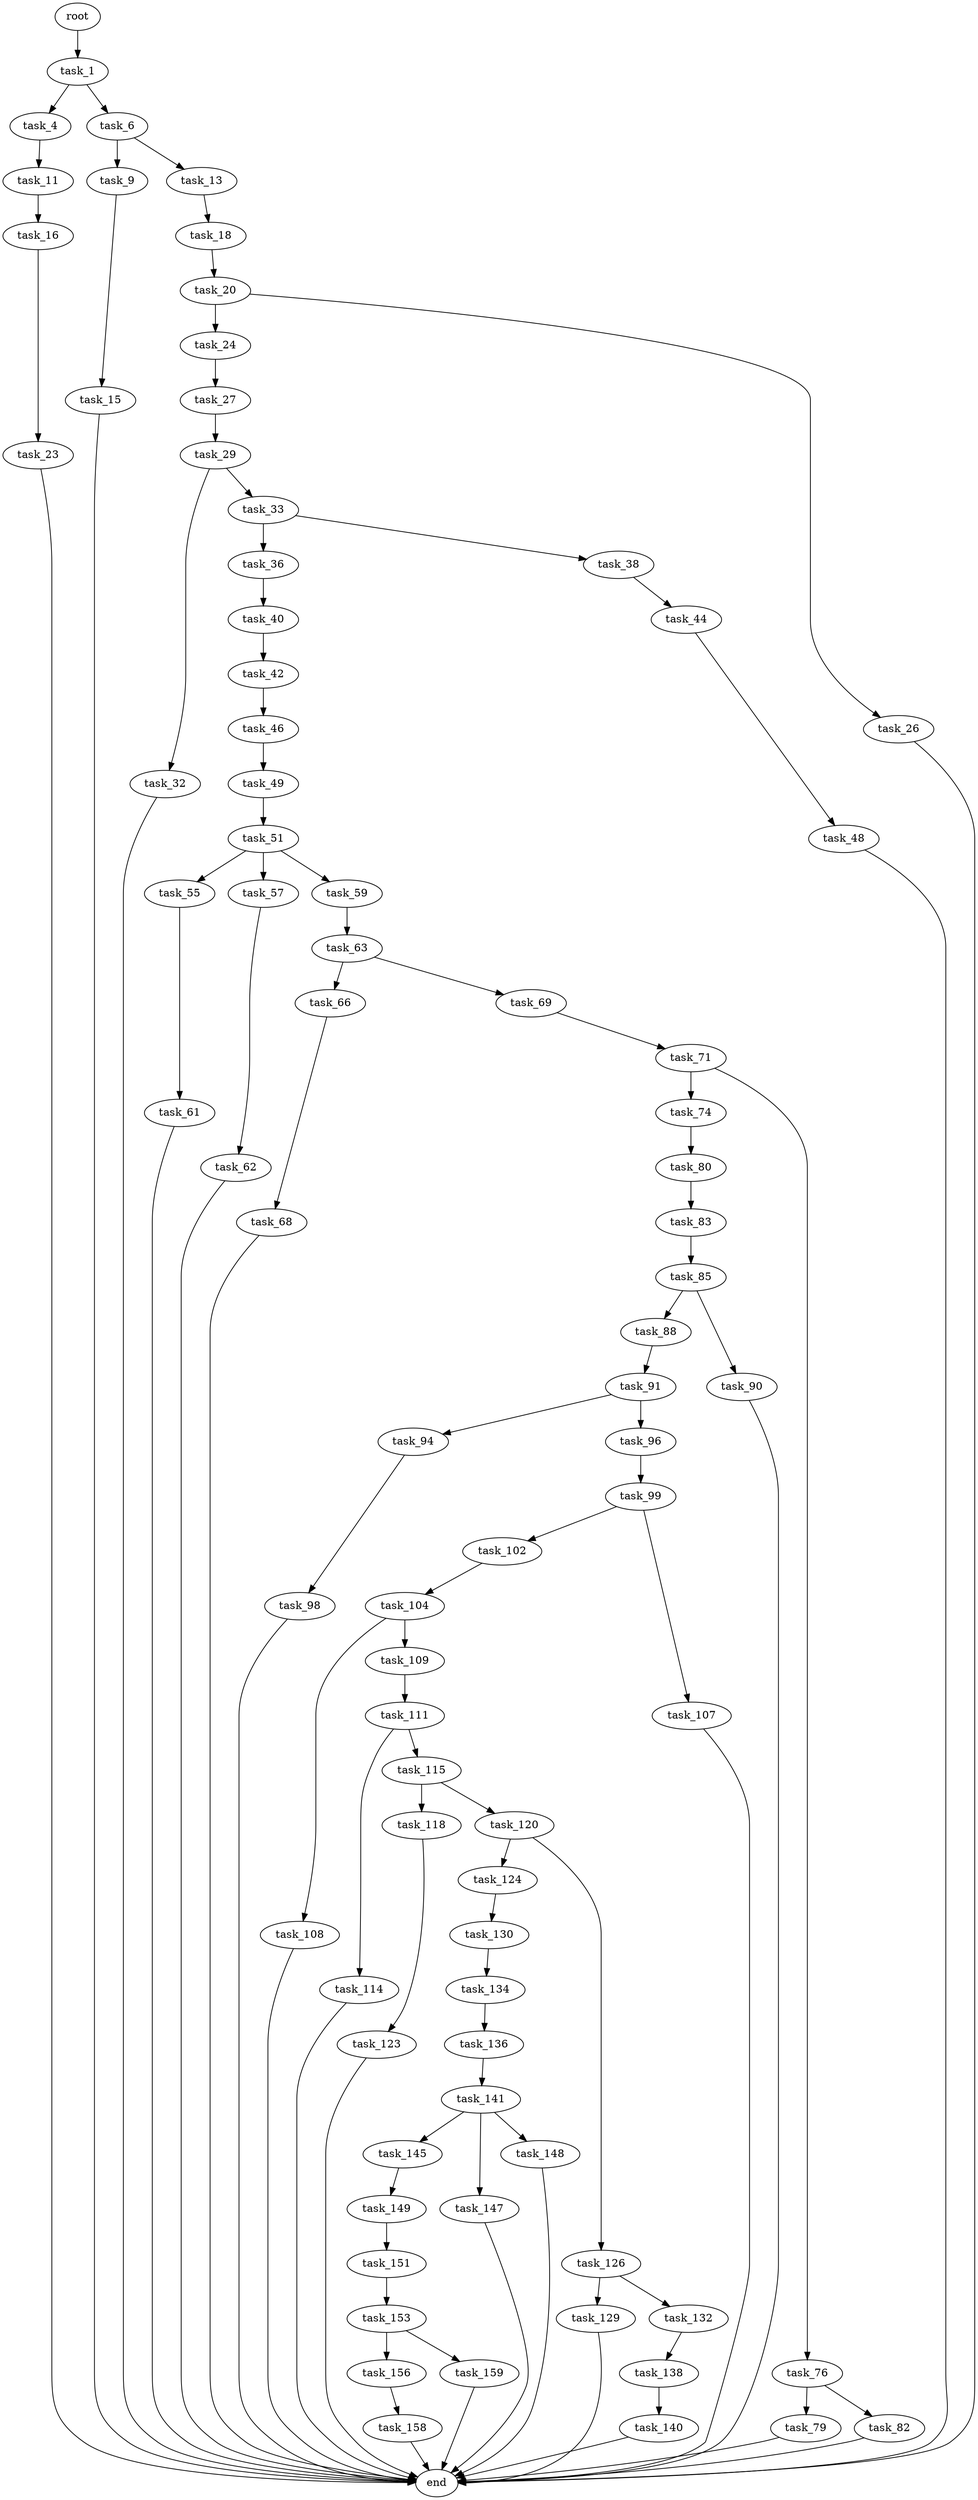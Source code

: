digraph G {
  root [size="0.000000"];
  task_1 [size="8279485052.000000"];
  task_4 [size="134217728000.000000"];
  task_6 [size="37728010300.000000"];
  task_11 [size="17273422352.000000"];
  task_9 [size="4202920706.000000"];
  task_13 [size="400682347604.000000"];
  task_15 [size="134217728000.000000"];
  task_16 [size="674803077.000000"];
  task_18 [size="134217728000.000000"];
  end [size="0.000000"];
  task_23 [size="1246509841.000000"];
  task_20 [size="782757789696.000000"];
  task_24 [size="220093661852.000000"];
  task_26 [size="1073741824000.000000"];
  task_27 [size="407246560919.000000"];
  task_29 [size="8589934592.000000"];
  task_32 [size="9551183399.000000"];
  task_33 [size="134217728000.000000"];
  task_36 [size="3724171543.000000"];
  task_38 [size="12660693261.000000"];
  task_40 [size="28991029248.000000"];
  task_44 [size="41279475481.000000"];
  task_42 [size="17003980804.000000"];
  task_46 [size="19608641147.000000"];
  task_48 [size="220153440783.000000"];
  task_49 [size="68719476736.000000"];
  task_51 [size="782757789696.000000"];
  task_55 [size="927751866.000000"];
  task_57 [size="8589934592.000000"];
  task_59 [size="88178933384.000000"];
  task_61 [size="138507380280.000000"];
  task_62 [size="1315543030368.000000"];
  task_63 [size="68719476736.000000"];
  task_66 [size="17604230012.000000"];
  task_69 [size="14510798953.000000"];
  task_68 [size="28991029248.000000"];
  task_71 [size="242100485516.000000"];
  task_74 [size="291799365042.000000"];
  task_76 [size="231928233984.000000"];
  task_80 [size="368293445632.000000"];
  task_79 [size="782757789696.000000"];
  task_82 [size="13133449313.000000"];
  task_83 [size="613322748078.000000"];
  task_85 [size="1073741824000.000000"];
  task_88 [size="21184355316.000000"];
  task_90 [size="368293445632.000000"];
  task_91 [size="368293445632.000000"];
  task_94 [size="549755813888.000000"];
  task_96 [size="782757789696.000000"];
  task_98 [size="549755813888.000000"];
  task_99 [size="1553491161.000000"];
  task_102 [size="28991029248.000000"];
  task_107 [size="16941323883.000000"];
  task_104 [size="28991029248.000000"];
  task_108 [size="68719476736.000000"];
  task_109 [size="3059163618.000000"];
  task_111 [size="231928233984.000000"];
  task_114 [size="549755813888.000000"];
  task_115 [size="15523834974.000000"];
  task_118 [size="299957874426.000000"];
  task_120 [size="1072213794389.000000"];
  task_123 [size="231928233984.000000"];
  task_124 [size="12823823058.000000"];
  task_126 [size="782757789696.000000"];
  task_130 [size="8589934592.000000"];
  task_129 [size="368293445632.000000"];
  task_132 [size="8589934592.000000"];
  task_134 [size="368293445632.000000"];
  task_138 [size="417846287144.000000"];
  task_136 [size="549755813888.000000"];
  task_141 [size="1073741824000.000000"];
  task_140 [size="589418258260.000000"];
  task_145 [size="11344224330.000000"];
  task_147 [size="231928233984.000000"];
  task_148 [size="1239203218.000000"];
  task_149 [size="111629921312.000000"];
  task_151 [size="9796279857.000000"];
  task_153 [size="33473612031.000000"];
  task_156 [size="357912744303.000000"];
  task_159 [size="231928233984.000000"];
  task_158 [size="782757789696.000000"];

  root -> task_1 [size="1.000000"];
  task_1 -> task_4 [size="411041792.000000"];
  task_1 -> task_6 [size="411041792.000000"];
  task_4 -> task_11 [size="209715200.000000"];
  task_6 -> task_9 [size="838860800.000000"];
  task_6 -> task_13 [size="838860800.000000"];
  task_11 -> task_16 [size="536870912.000000"];
  task_9 -> task_15 [size="75497472.000000"];
  task_13 -> task_18 [size="679477248.000000"];
  task_15 -> end [size="1.000000"];
  task_16 -> task_23 [size="75497472.000000"];
  task_18 -> task_20 [size="209715200.000000"];
  task_23 -> end [size="1.000000"];
  task_20 -> task_24 [size="679477248.000000"];
  task_20 -> task_26 [size="679477248.000000"];
  task_24 -> task_27 [size="838860800.000000"];
  task_26 -> end [size="1.000000"];
  task_27 -> task_29 [size="411041792.000000"];
  task_29 -> task_32 [size="33554432.000000"];
  task_29 -> task_33 [size="33554432.000000"];
  task_32 -> end [size="1.000000"];
  task_33 -> task_36 [size="209715200.000000"];
  task_33 -> task_38 [size="209715200.000000"];
  task_36 -> task_40 [size="134217728.000000"];
  task_38 -> task_44 [size="209715200.000000"];
  task_40 -> task_42 [size="75497472.000000"];
  task_44 -> task_48 [size="838860800.000000"];
  task_42 -> task_46 [size="679477248.000000"];
  task_46 -> task_49 [size="679477248.000000"];
  task_48 -> end [size="1.000000"];
  task_49 -> task_51 [size="134217728.000000"];
  task_51 -> task_55 [size="679477248.000000"];
  task_51 -> task_57 [size="679477248.000000"];
  task_51 -> task_59 [size="679477248.000000"];
  task_55 -> task_61 [size="33554432.000000"];
  task_57 -> task_62 [size="33554432.000000"];
  task_59 -> task_63 [size="411041792.000000"];
  task_61 -> end [size="1.000000"];
  task_62 -> end [size="1.000000"];
  task_63 -> task_66 [size="134217728.000000"];
  task_63 -> task_69 [size="134217728.000000"];
  task_66 -> task_68 [size="301989888.000000"];
  task_69 -> task_71 [size="838860800.000000"];
  task_68 -> end [size="1.000000"];
  task_71 -> task_74 [size="411041792.000000"];
  task_71 -> task_76 [size="411041792.000000"];
  task_74 -> task_80 [size="838860800.000000"];
  task_76 -> task_79 [size="301989888.000000"];
  task_76 -> task_82 [size="301989888.000000"];
  task_80 -> task_83 [size="411041792.000000"];
  task_79 -> end [size="1.000000"];
  task_82 -> end [size="1.000000"];
  task_83 -> task_85 [size="679477248.000000"];
  task_85 -> task_88 [size="838860800.000000"];
  task_85 -> task_90 [size="838860800.000000"];
  task_88 -> task_91 [size="411041792.000000"];
  task_90 -> end [size="1.000000"];
  task_91 -> task_94 [size="411041792.000000"];
  task_91 -> task_96 [size="411041792.000000"];
  task_94 -> task_98 [size="536870912.000000"];
  task_96 -> task_99 [size="679477248.000000"];
  task_98 -> end [size="1.000000"];
  task_99 -> task_102 [size="33554432.000000"];
  task_99 -> task_107 [size="33554432.000000"];
  task_102 -> task_104 [size="75497472.000000"];
  task_107 -> end [size="1.000000"];
  task_104 -> task_108 [size="75497472.000000"];
  task_104 -> task_109 [size="75497472.000000"];
  task_108 -> end [size="1.000000"];
  task_109 -> task_111 [size="75497472.000000"];
  task_111 -> task_114 [size="301989888.000000"];
  task_111 -> task_115 [size="301989888.000000"];
  task_114 -> end [size="1.000000"];
  task_115 -> task_118 [size="536870912.000000"];
  task_115 -> task_120 [size="536870912.000000"];
  task_118 -> task_123 [size="301989888.000000"];
  task_120 -> task_124 [size="679477248.000000"];
  task_120 -> task_126 [size="679477248.000000"];
  task_123 -> end [size="1.000000"];
  task_124 -> task_130 [size="536870912.000000"];
  task_126 -> task_129 [size="679477248.000000"];
  task_126 -> task_132 [size="679477248.000000"];
  task_130 -> task_134 [size="33554432.000000"];
  task_129 -> end [size="1.000000"];
  task_132 -> task_138 [size="33554432.000000"];
  task_134 -> task_136 [size="411041792.000000"];
  task_138 -> task_140 [size="536870912.000000"];
  task_136 -> task_141 [size="536870912.000000"];
  task_141 -> task_145 [size="838860800.000000"];
  task_141 -> task_147 [size="838860800.000000"];
  task_141 -> task_148 [size="838860800.000000"];
  task_140 -> end [size="1.000000"];
  task_145 -> task_149 [size="411041792.000000"];
  task_147 -> end [size="1.000000"];
  task_148 -> end [size="1.000000"];
  task_149 -> task_151 [size="411041792.000000"];
  task_151 -> task_153 [size="209715200.000000"];
  task_153 -> task_156 [size="838860800.000000"];
  task_153 -> task_159 [size="838860800.000000"];
  task_156 -> task_158 [size="411041792.000000"];
  task_159 -> end [size="1.000000"];
  task_158 -> end [size="1.000000"];
}

